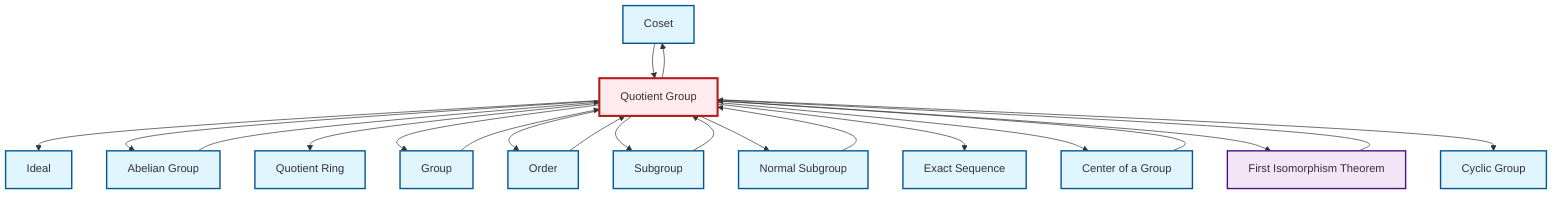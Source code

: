 graph TD
    classDef definition fill:#e1f5fe,stroke:#01579b,stroke-width:2px
    classDef theorem fill:#f3e5f5,stroke:#4a148c,stroke-width:2px
    classDef axiom fill:#fff3e0,stroke:#e65100,stroke-width:2px
    classDef example fill:#e8f5e9,stroke:#1b5e20,stroke-width:2px
    classDef current fill:#ffebee,stroke:#b71c1c,stroke-width:3px
    def-coset["Coset"]:::definition
    def-group["Group"]:::definition
    def-cyclic-group["Cyclic Group"]:::definition
    def-exact-sequence["Exact Sequence"]:::definition
    thm-first-isomorphism["First Isomorphism Theorem"]:::theorem
    def-order["Order"]:::definition
    def-ideal["Ideal"]:::definition
    def-abelian-group["Abelian Group"]:::definition
    def-center-of-group["Center of a Group"]:::definition
    def-normal-subgroup["Normal Subgroup"]:::definition
    def-quotient-group["Quotient Group"]:::definition
    def-subgroup["Subgroup"]:::definition
    def-quotient-ring["Quotient Ring"]:::definition
    thm-first-isomorphism --> def-quotient-group
    def-quotient-group --> def-coset
    def-quotient-group --> def-ideal
    def-coset --> def-quotient-group
    def-quotient-group --> def-abelian-group
    def-quotient-group --> def-quotient-ring
    def-quotient-group --> def-group
    def-quotient-group --> def-order
    def-center-of-group --> def-quotient-group
    def-quotient-group --> def-subgroup
    def-order --> def-quotient-group
    def-quotient-group --> def-normal-subgroup
    def-quotient-group --> def-exact-sequence
    def-normal-subgroup --> def-quotient-group
    def-quotient-group --> def-center-of-group
    def-quotient-group --> thm-first-isomorphism
    def-group --> def-quotient-group
    def-subgroup --> def-quotient-group
    def-abelian-group --> def-quotient-group
    def-quotient-group --> def-cyclic-group
    class def-quotient-group current